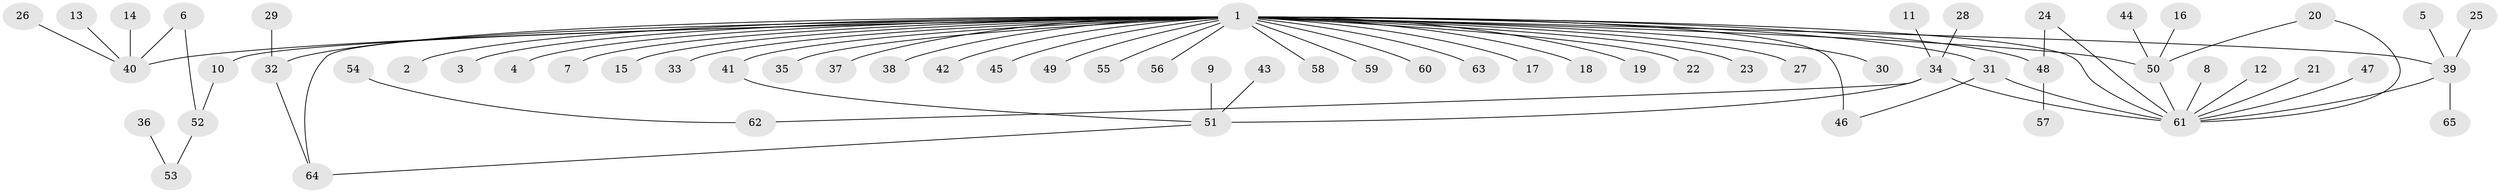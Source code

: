 // original degree distribution, {8: 0.007751937984496124, 36: 0.007751937984496124, 12: 0.007751937984496124, 3: 0.07751937984496124, 1: 0.5736434108527132, 7: 0.015503875968992248, 2: 0.20930232558139536, 6: 0.007751937984496124, 5: 0.031007751937984496, 4: 0.06201550387596899}
// Generated by graph-tools (version 1.1) at 2025/26/03/09/25 03:26:03]
// undirected, 65 vertices, 74 edges
graph export_dot {
graph [start="1"]
  node [color=gray90,style=filled];
  1;
  2;
  3;
  4;
  5;
  6;
  7;
  8;
  9;
  10;
  11;
  12;
  13;
  14;
  15;
  16;
  17;
  18;
  19;
  20;
  21;
  22;
  23;
  24;
  25;
  26;
  27;
  28;
  29;
  30;
  31;
  32;
  33;
  34;
  35;
  36;
  37;
  38;
  39;
  40;
  41;
  42;
  43;
  44;
  45;
  46;
  47;
  48;
  49;
  50;
  51;
  52;
  53;
  54;
  55;
  56;
  57;
  58;
  59;
  60;
  61;
  62;
  63;
  64;
  65;
  1 -- 2 [weight=1.0];
  1 -- 3 [weight=1.0];
  1 -- 4 [weight=1.0];
  1 -- 7 [weight=1.0];
  1 -- 10 [weight=1.0];
  1 -- 15 [weight=1.0];
  1 -- 17 [weight=1.0];
  1 -- 18 [weight=1.0];
  1 -- 19 [weight=1.0];
  1 -- 22 [weight=1.0];
  1 -- 23 [weight=1.0];
  1 -- 27 [weight=1.0];
  1 -- 30 [weight=1.0];
  1 -- 31 [weight=1.0];
  1 -- 32 [weight=2.0];
  1 -- 33 [weight=1.0];
  1 -- 35 [weight=1.0];
  1 -- 37 [weight=1.0];
  1 -- 38 [weight=1.0];
  1 -- 39 [weight=1.0];
  1 -- 40 [weight=1.0];
  1 -- 41 [weight=1.0];
  1 -- 42 [weight=1.0];
  1 -- 45 [weight=1.0];
  1 -- 46 [weight=2.0];
  1 -- 48 [weight=1.0];
  1 -- 49 [weight=1.0];
  1 -- 50 [weight=1.0];
  1 -- 55 [weight=1.0];
  1 -- 56 [weight=1.0];
  1 -- 58 [weight=1.0];
  1 -- 59 [weight=1.0];
  1 -- 60 [weight=1.0];
  1 -- 61 [weight=2.0];
  1 -- 63 [weight=2.0];
  1 -- 64 [weight=1.0];
  5 -- 39 [weight=1.0];
  6 -- 40 [weight=1.0];
  6 -- 52 [weight=1.0];
  8 -- 61 [weight=1.0];
  9 -- 51 [weight=1.0];
  10 -- 52 [weight=1.0];
  11 -- 34 [weight=1.0];
  12 -- 61 [weight=1.0];
  13 -- 40 [weight=1.0];
  14 -- 40 [weight=1.0];
  16 -- 50 [weight=1.0];
  20 -- 50 [weight=1.0];
  20 -- 61 [weight=1.0];
  21 -- 61 [weight=1.0];
  24 -- 48 [weight=1.0];
  24 -- 61 [weight=1.0];
  25 -- 39 [weight=1.0];
  26 -- 40 [weight=1.0];
  28 -- 34 [weight=1.0];
  29 -- 32 [weight=1.0];
  31 -- 46 [weight=1.0];
  31 -- 61 [weight=1.0];
  32 -- 64 [weight=1.0];
  34 -- 51 [weight=1.0];
  34 -- 61 [weight=1.0];
  34 -- 62 [weight=1.0];
  36 -- 53 [weight=1.0];
  39 -- 61 [weight=1.0];
  39 -- 65 [weight=1.0];
  41 -- 51 [weight=1.0];
  43 -- 51 [weight=1.0];
  44 -- 50 [weight=1.0];
  47 -- 61 [weight=1.0];
  48 -- 57 [weight=1.0];
  50 -- 61 [weight=1.0];
  51 -- 64 [weight=1.0];
  52 -- 53 [weight=1.0];
  54 -- 62 [weight=1.0];
}
